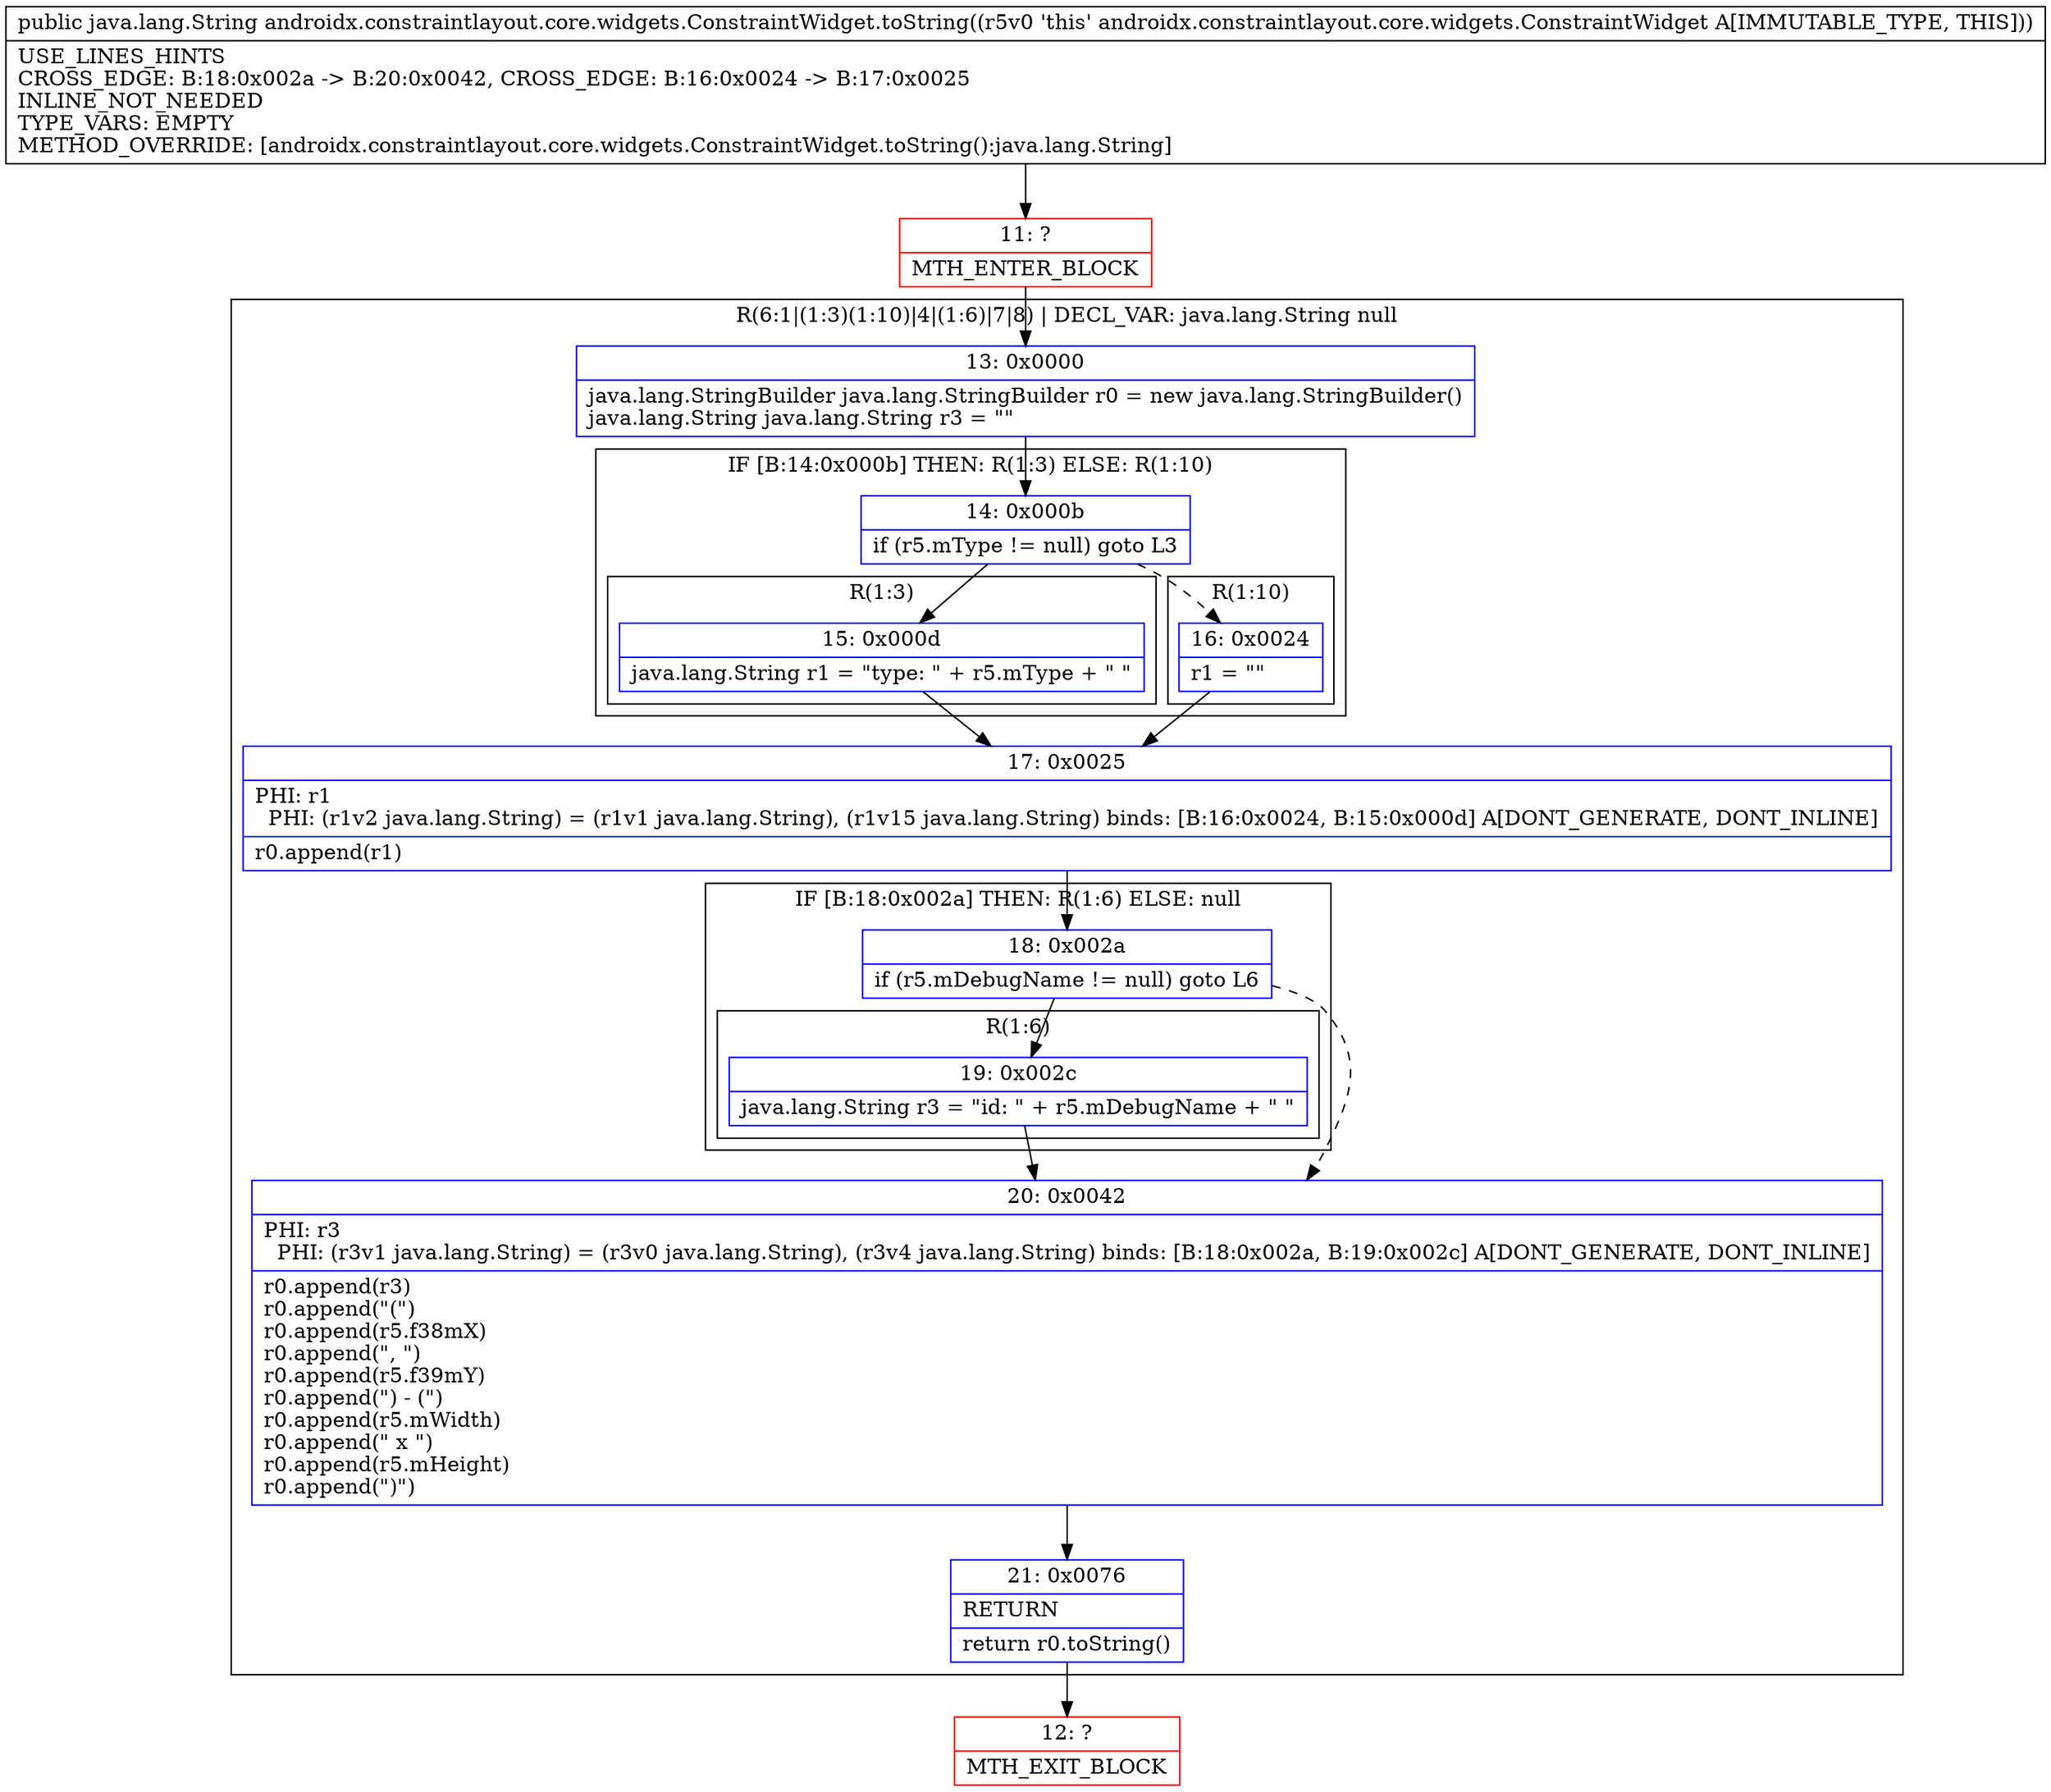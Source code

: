 digraph "CFG forandroidx.constraintlayout.core.widgets.ConstraintWidget.toString()Ljava\/lang\/String;" {
subgraph cluster_Region_1651156208 {
label = "R(6:1|(1:3)(1:10)|4|(1:6)|7|8) | DECL_VAR: java.lang.String null\l";
node [shape=record,color=blue];
Node_13 [shape=record,label="{13\:\ 0x0000|java.lang.StringBuilder java.lang.StringBuilder r0 = new java.lang.StringBuilder()\ljava.lang.String java.lang.String r3 = \"\"\l}"];
subgraph cluster_IfRegion_796958832 {
label = "IF [B:14:0x000b] THEN: R(1:3) ELSE: R(1:10)";
node [shape=record,color=blue];
Node_14 [shape=record,label="{14\:\ 0x000b|if (r5.mType != null) goto L3\l}"];
subgraph cluster_Region_2112358737 {
label = "R(1:3)";
node [shape=record,color=blue];
Node_15 [shape=record,label="{15\:\ 0x000d|java.lang.String r1 = \"type: \" + r5.mType + \" \"\l}"];
}
subgraph cluster_Region_1969225667 {
label = "R(1:10)";
node [shape=record,color=blue];
Node_16 [shape=record,label="{16\:\ 0x0024|r1 = \"\"\l}"];
}
}
Node_17 [shape=record,label="{17\:\ 0x0025|PHI: r1 \l  PHI: (r1v2 java.lang.String) = (r1v1 java.lang.String), (r1v15 java.lang.String) binds: [B:16:0x0024, B:15:0x000d] A[DONT_GENERATE, DONT_INLINE]\l|r0.append(r1)\l}"];
subgraph cluster_IfRegion_887370749 {
label = "IF [B:18:0x002a] THEN: R(1:6) ELSE: null";
node [shape=record,color=blue];
Node_18 [shape=record,label="{18\:\ 0x002a|if (r5.mDebugName != null) goto L6\l}"];
subgraph cluster_Region_2031451015 {
label = "R(1:6)";
node [shape=record,color=blue];
Node_19 [shape=record,label="{19\:\ 0x002c|java.lang.String r3 = \"id: \" + r5.mDebugName + \" \"\l}"];
}
}
Node_20 [shape=record,label="{20\:\ 0x0042|PHI: r3 \l  PHI: (r3v1 java.lang.String) = (r3v0 java.lang.String), (r3v4 java.lang.String) binds: [B:18:0x002a, B:19:0x002c] A[DONT_GENERATE, DONT_INLINE]\l|r0.append(r3)\lr0.append(\"(\")\lr0.append(r5.f38mX)\lr0.append(\", \")\lr0.append(r5.f39mY)\lr0.append(\") \- (\")\lr0.append(r5.mWidth)\lr0.append(\" x \")\lr0.append(r5.mHeight)\lr0.append(\")\")\l}"];
Node_21 [shape=record,label="{21\:\ 0x0076|RETURN\l|return r0.toString()\l}"];
}
Node_11 [shape=record,color=red,label="{11\:\ ?|MTH_ENTER_BLOCK\l}"];
Node_12 [shape=record,color=red,label="{12\:\ ?|MTH_EXIT_BLOCK\l}"];
MethodNode[shape=record,label="{public java.lang.String androidx.constraintlayout.core.widgets.ConstraintWidget.toString((r5v0 'this' androidx.constraintlayout.core.widgets.ConstraintWidget A[IMMUTABLE_TYPE, THIS]))  | USE_LINES_HINTS\lCROSS_EDGE: B:18:0x002a \-\> B:20:0x0042, CROSS_EDGE: B:16:0x0024 \-\> B:17:0x0025\lINLINE_NOT_NEEDED\lTYPE_VARS: EMPTY\lMETHOD_OVERRIDE: [androidx.constraintlayout.core.widgets.ConstraintWidget.toString():java.lang.String]\l}"];
MethodNode -> Node_11;Node_13 -> Node_14;
Node_14 -> Node_15;
Node_14 -> Node_16[style=dashed];
Node_15 -> Node_17;
Node_16 -> Node_17;
Node_17 -> Node_18;
Node_18 -> Node_19;
Node_18 -> Node_20[style=dashed];
Node_19 -> Node_20;
Node_20 -> Node_21;
Node_21 -> Node_12;
Node_11 -> Node_13;
}

